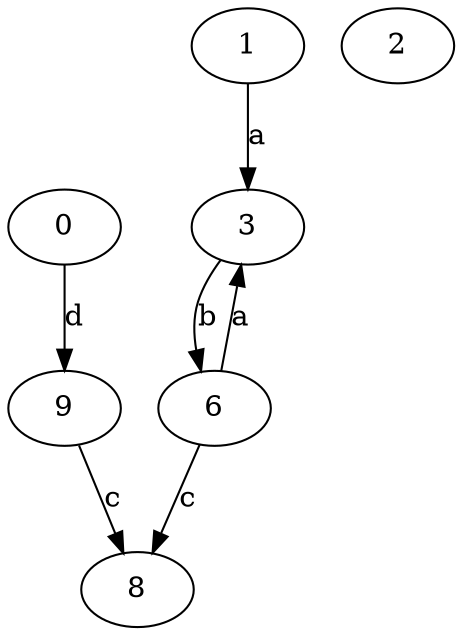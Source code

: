 strict digraph  {
3;
0;
1;
2;
6;
8;
9;
3 -> 6  [label=b];
0 -> 9  [label=d];
1 -> 3  [label=a];
6 -> 3  [label=a];
6 -> 8  [label=c];
9 -> 8  [label=c];
}
